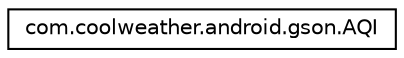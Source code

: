 digraph "类继承关系图"
{
 // LATEX_PDF_SIZE
  edge [fontname="Helvetica",fontsize="10",labelfontname="Helvetica",labelfontsize="10"];
  node [fontname="Helvetica",fontsize="10",shape=record];
  rankdir="LR";
  Node0 [label="com.coolweather.android.gson.AQI",height=0.2,width=0.4,color="black", fillcolor="white", style="filled",URL="$classcom_1_1coolweather_1_1android_1_1gson_1_1_a_q_i.html",tooltip=" "];
}
